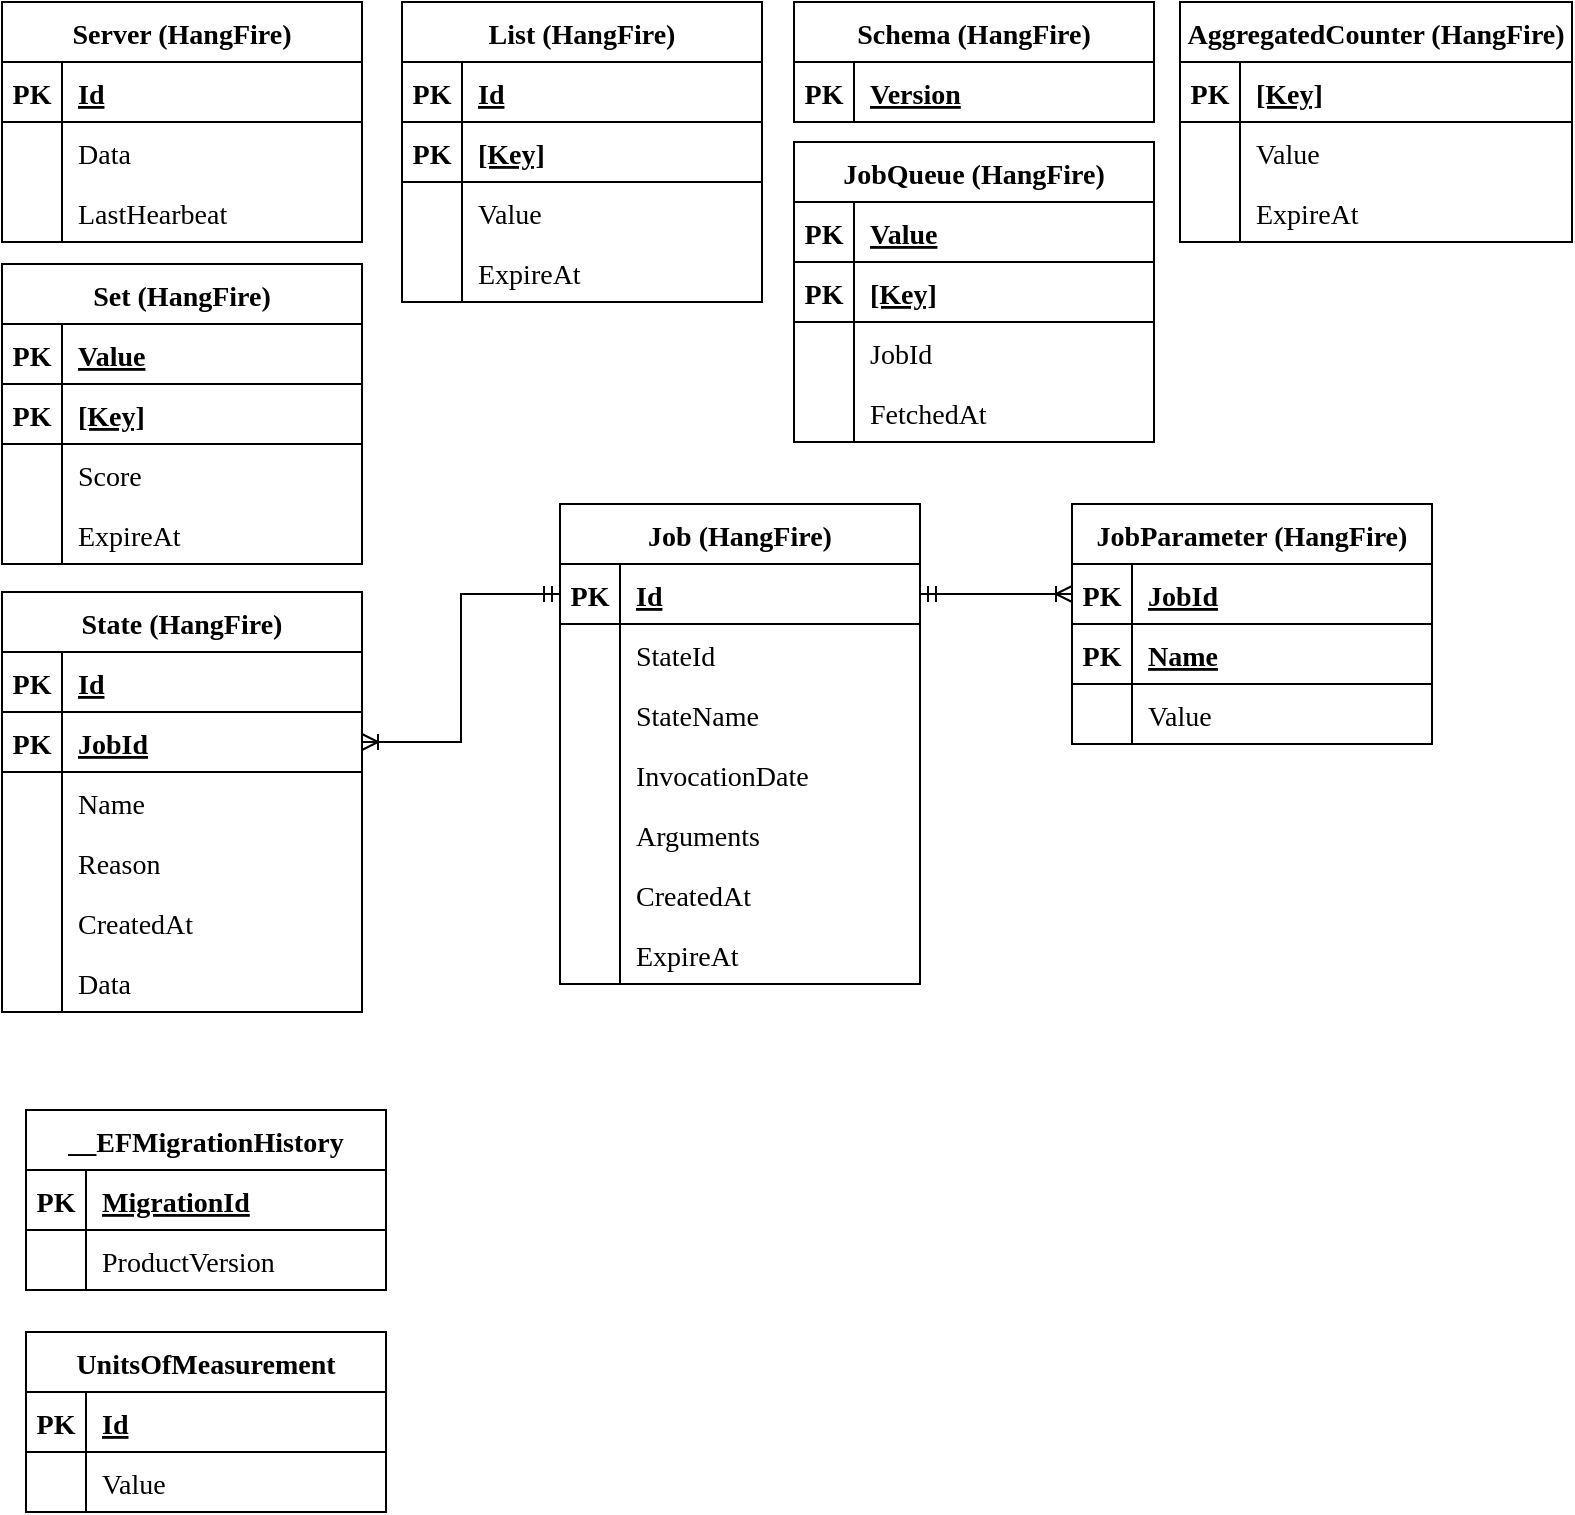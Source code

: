 <mxfile version="21.3.2" type="device">
  <diagram name="Страница 1" id="0q5lL3RUbskyyDA7Tc78">
    <mxGraphModel dx="-433" dy="629" grid="1" gridSize="10" guides="1" tooltips="1" connect="1" arrows="1" fold="1" page="1" pageScale="1" pageWidth="1654" pageHeight="1169" math="0" shadow="0">
      <root>
        <mxCell id="0" />
        <mxCell id="1" parent="0" />
        <mxCell id="pN4bEe2H8JL71xGNmkIi-1" value="UnitsOfMeasurement" style="shape=table;startSize=30;container=1;collapsible=1;childLayout=tableLayout;fixedRows=1;rowLines=0;fontStyle=1;align=center;resizeLast=1;fontSize=14;fontFamily=Times New Roman;" vertex="1" parent="1">
          <mxGeometry x="1761" y="820" width="180" height="90" as="geometry" />
        </mxCell>
        <mxCell id="pN4bEe2H8JL71xGNmkIi-2" value="" style="shape=tableRow;horizontal=0;startSize=0;swimlaneHead=0;swimlaneBody=0;fillColor=none;collapsible=0;dropTarget=0;points=[[0,0.5],[1,0.5]];portConstraint=eastwest;top=0;left=0;right=0;bottom=1;" vertex="1" parent="pN4bEe2H8JL71xGNmkIi-1">
          <mxGeometry y="30" width="180" height="30" as="geometry" />
        </mxCell>
        <mxCell id="pN4bEe2H8JL71xGNmkIi-3" value="PK" style="shape=partialRectangle;connectable=0;fillColor=none;top=0;left=0;bottom=0;right=0;fontStyle=1;overflow=hidden;fontFamily=Times New Roman;fontSize=14;" vertex="1" parent="pN4bEe2H8JL71xGNmkIi-2">
          <mxGeometry width="30" height="30" as="geometry">
            <mxRectangle width="30" height="30" as="alternateBounds" />
          </mxGeometry>
        </mxCell>
        <mxCell id="pN4bEe2H8JL71xGNmkIi-4" value="Id" style="shape=partialRectangle;connectable=0;fillColor=none;top=0;left=0;bottom=0;right=0;align=left;spacingLeft=6;fontStyle=5;overflow=hidden;fontFamily=Times New Roman;fontSize=14;" vertex="1" parent="pN4bEe2H8JL71xGNmkIi-2">
          <mxGeometry x="30" width="150" height="30" as="geometry">
            <mxRectangle width="150" height="30" as="alternateBounds" />
          </mxGeometry>
        </mxCell>
        <mxCell id="pN4bEe2H8JL71xGNmkIi-5" value="" style="shape=tableRow;horizontal=0;startSize=0;swimlaneHead=0;swimlaneBody=0;fillColor=none;collapsible=0;dropTarget=0;points=[[0,0.5],[1,0.5]];portConstraint=eastwest;top=0;left=0;right=0;bottom=0;" vertex="1" parent="pN4bEe2H8JL71xGNmkIi-1">
          <mxGeometry y="60" width="180" height="30" as="geometry" />
        </mxCell>
        <mxCell id="pN4bEe2H8JL71xGNmkIi-6" value="" style="shape=partialRectangle;connectable=0;fillColor=none;top=0;left=0;bottom=0;right=0;editable=1;overflow=hidden;" vertex="1" parent="pN4bEe2H8JL71xGNmkIi-5">
          <mxGeometry width="30" height="30" as="geometry">
            <mxRectangle width="30" height="30" as="alternateBounds" />
          </mxGeometry>
        </mxCell>
        <mxCell id="pN4bEe2H8JL71xGNmkIi-7" value="Value" style="shape=partialRectangle;connectable=0;fillColor=none;top=0;left=0;bottom=0;right=0;align=left;spacingLeft=6;overflow=hidden;fontFamily=Times New Roman;fontSize=14;" vertex="1" parent="pN4bEe2H8JL71xGNmkIi-5">
          <mxGeometry x="30" width="150" height="30" as="geometry">
            <mxRectangle width="150" height="30" as="alternateBounds" />
          </mxGeometry>
        </mxCell>
        <mxCell id="pN4bEe2H8JL71xGNmkIi-8" value="__EFMigrationHistory" style="shape=table;startSize=30;container=1;collapsible=1;childLayout=tableLayout;fixedRows=1;rowLines=0;fontStyle=1;align=center;resizeLast=1;fontFamily=Times New Roman;fontSize=14;" vertex="1" parent="1">
          <mxGeometry x="1761" y="709" width="180" height="90" as="geometry" />
        </mxCell>
        <mxCell id="pN4bEe2H8JL71xGNmkIi-9" value="" style="shape=tableRow;horizontal=0;startSize=0;swimlaneHead=0;swimlaneBody=0;fillColor=none;collapsible=0;dropTarget=0;points=[[0,0.5],[1,0.5]];portConstraint=eastwest;top=0;left=0;right=0;bottom=1;" vertex="1" parent="pN4bEe2H8JL71xGNmkIi-8">
          <mxGeometry y="30" width="180" height="30" as="geometry" />
        </mxCell>
        <mxCell id="pN4bEe2H8JL71xGNmkIi-10" value="PK" style="shape=partialRectangle;connectable=0;fillColor=none;top=0;left=0;bottom=0;right=0;fontStyle=1;overflow=hidden;fontSize=14;fontFamily=Times New Roman;" vertex="1" parent="pN4bEe2H8JL71xGNmkIi-9">
          <mxGeometry width="30" height="30" as="geometry">
            <mxRectangle width="30" height="30" as="alternateBounds" />
          </mxGeometry>
        </mxCell>
        <mxCell id="pN4bEe2H8JL71xGNmkIi-11" value="MigrationId" style="shape=partialRectangle;connectable=0;fillColor=none;top=0;left=0;bottom=0;right=0;align=left;spacingLeft=6;fontStyle=5;overflow=hidden;fontSize=14;fontFamily=Times New Roman;" vertex="1" parent="pN4bEe2H8JL71xGNmkIi-9">
          <mxGeometry x="30" width="150" height="30" as="geometry">
            <mxRectangle width="150" height="30" as="alternateBounds" />
          </mxGeometry>
        </mxCell>
        <mxCell id="pN4bEe2H8JL71xGNmkIi-12" value="" style="shape=tableRow;horizontal=0;startSize=0;swimlaneHead=0;swimlaneBody=0;fillColor=none;collapsible=0;dropTarget=0;points=[[0,0.5],[1,0.5]];portConstraint=eastwest;top=0;left=0;right=0;bottom=0;" vertex="1" parent="pN4bEe2H8JL71xGNmkIi-8">
          <mxGeometry y="60" width="180" height="30" as="geometry" />
        </mxCell>
        <mxCell id="pN4bEe2H8JL71xGNmkIi-13" value="" style="shape=partialRectangle;connectable=0;fillColor=none;top=0;left=0;bottom=0;right=0;editable=1;overflow=hidden;" vertex="1" parent="pN4bEe2H8JL71xGNmkIi-12">
          <mxGeometry width="30" height="30" as="geometry">
            <mxRectangle width="30" height="30" as="alternateBounds" />
          </mxGeometry>
        </mxCell>
        <mxCell id="pN4bEe2H8JL71xGNmkIi-14" value="ProductVersion" style="shape=partialRectangle;connectable=0;fillColor=none;top=0;left=0;bottom=0;right=0;align=left;spacingLeft=6;overflow=hidden;fontSize=14;fontFamily=Times New Roman;" vertex="1" parent="pN4bEe2H8JL71xGNmkIi-12">
          <mxGeometry x="30" width="150" height="30" as="geometry">
            <mxRectangle width="150" height="30" as="alternateBounds" />
          </mxGeometry>
        </mxCell>
        <mxCell id="pN4bEe2H8JL71xGNmkIi-15" value="Server (HangFire)" style="shape=table;startSize=30;container=1;collapsible=1;childLayout=tableLayout;fixedRows=1;rowLines=0;fontStyle=1;align=center;resizeLast=1;fontFamily=Times New Roman;fontSize=14;" vertex="1" parent="1">
          <mxGeometry x="1749" y="155" width="180" height="120" as="geometry" />
        </mxCell>
        <mxCell id="pN4bEe2H8JL71xGNmkIi-16" value="" style="shape=tableRow;horizontal=0;startSize=0;swimlaneHead=0;swimlaneBody=0;fillColor=none;collapsible=0;dropTarget=0;points=[[0,0.5],[1,0.5]];portConstraint=eastwest;top=0;left=0;right=0;bottom=1;" vertex="1" parent="pN4bEe2H8JL71xGNmkIi-15">
          <mxGeometry y="30" width="180" height="30" as="geometry" />
        </mxCell>
        <mxCell id="pN4bEe2H8JL71xGNmkIi-17" value="PK" style="shape=partialRectangle;connectable=0;fillColor=none;top=0;left=0;bottom=0;right=0;fontStyle=1;overflow=hidden;fontSize=14;fontFamily=Times New Roman;" vertex="1" parent="pN4bEe2H8JL71xGNmkIi-16">
          <mxGeometry width="30" height="30" as="geometry">
            <mxRectangle width="30" height="30" as="alternateBounds" />
          </mxGeometry>
        </mxCell>
        <mxCell id="pN4bEe2H8JL71xGNmkIi-18" value="Id" style="shape=partialRectangle;connectable=0;fillColor=none;top=0;left=0;bottom=0;right=0;align=left;spacingLeft=6;fontStyle=5;overflow=hidden;fontSize=14;fontFamily=Times New Roman;" vertex="1" parent="pN4bEe2H8JL71xGNmkIi-16">
          <mxGeometry x="30" width="150" height="30" as="geometry">
            <mxRectangle width="150" height="30" as="alternateBounds" />
          </mxGeometry>
        </mxCell>
        <mxCell id="pN4bEe2H8JL71xGNmkIi-19" value="" style="shape=tableRow;horizontal=0;startSize=0;swimlaneHead=0;swimlaneBody=0;fillColor=none;collapsible=0;dropTarget=0;points=[[0,0.5],[1,0.5]];portConstraint=eastwest;top=0;left=0;right=0;bottom=0;" vertex="1" parent="pN4bEe2H8JL71xGNmkIi-15">
          <mxGeometry y="60" width="180" height="30" as="geometry" />
        </mxCell>
        <mxCell id="pN4bEe2H8JL71xGNmkIi-20" value="" style="shape=partialRectangle;connectable=0;fillColor=none;top=0;left=0;bottom=0;right=0;editable=1;overflow=hidden;" vertex="1" parent="pN4bEe2H8JL71xGNmkIi-19">
          <mxGeometry width="30" height="30" as="geometry">
            <mxRectangle width="30" height="30" as="alternateBounds" />
          </mxGeometry>
        </mxCell>
        <mxCell id="pN4bEe2H8JL71xGNmkIi-21" value="Data" style="shape=partialRectangle;connectable=0;fillColor=none;top=0;left=0;bottom=0;right=0;align=left;spacingLeft=6;overflow=hidden;fontSize=14;fontFamily=Times New Roman;" vertex="1" parent="pN4bEe2H8JL71xGNmkIi-19">
          <mxGeometry x="30" width="150" height="30" as="geometry">
            <mxRectangle width="150" height="30" as="alternateBounds" />
          </mxGeometry>
        </mxCell>
        <mxCell id="pN4bEe2H8JL71xGNmkIi-22" value="" style="shape=tableRow;horizontal=0;startSize=0;swimlaneHead=0;swimlaneBody=0;fillColor=none;collapsible=0;dropTarget=0;points=[[0,0.5],[1,0.5]];portConstraint=eastwest;top=0;left=0;right=0;bottom=0;" vertex="1" parent="pN4bEe2H8JL71xGNmkIi-15">
          <mxGeometry y="90" width="180" height="30" as="geometry" />
        </mxCell>
        <mxCell id="pN4bEe2H8JL71xGNmkIi-23" value="" style="shape=partialRectangle;connectable=0;fillColor=none;top=0;left=0;bottom=0;right=0;editable=1;overflow=hidden;" vertex="1" parent="pN4bEe2H8JL71xGNmkIi-22">
          <mxGeometry width="30" height="30" as="geometry">
            <mxRectangle width="30" height="30" as="alternateBounds" />
          </mxGeometry>
        </mxCell>
        <mxCell id="pN4bEe2H8JL71xGNmkIi-24" value="LastHearbeat" style="shape=partialRectangle;connectable=0;fillColor=none;top=0;left=0;bottom=0;right=0;align=left;spacingLeft=6;overflow=hidden;fontSize=14;fontFamily=Times New Roman;" vertex="1" parent="pN4bEe2H8JL71xGNmkIi-22">
          <mxGeometry x="30" width="150" height="30" as="geometry">
            <mxRectangle width="150" height="30" as="alternateBounds" />
          </mxGeometry>
        </mxCell>
        <mxCell id="pN4bEe2H8JL71xGNmkIi-25" value="List (HangFire)" style="shape=table;startSize=30;container=1;collapsible=1;childLayout=tableLayout;fixedRows=1;rowLines=0;fontStyle=1;align=center;resizeLast=1;fontFamily=Times New Roman;fontSize=14;" vertex="1" parent="1">
          <mxGeometry x="1949" y="155" width="180" height="150" as="geometry" />
        </mxCell>
        <mxCell id="pN4bEe2H8JL71xGNmkIi-26" value="" style="shape=tableRow;horizontal=0;startSize=0;swimlaneHead=0;swimlaneBody=0;fillColor=none;collapsible=0;dropTarget=0;points=[[0,0.5],[1,0.5]];portConstraint=eastwest;top=0;left=0;right=0;bottom=1;" vertex="1" parent="pN4bEe2H8JL71xGNmkIi-25">
          <mxGeometry y="30" width="180" height="30" as="geometry" />
        </mxCell>
        <mxCell id="pN4bEe2H8JL71xGNmkIi-27" value="PK" style="shape=partialRectangle;connectable=0;fillColor=none;top=0;left=0;bottom=0;right=0;fontStyle=1;overflow=hidden;fontSize=14;fontFamily=Times New Roman;" vertex="1" parent="pN4bEe2H8JL71xGNmkIi-26">
          <mxGeometry width="30" height="30" as="geometry">
            <mxRectangle width="30" height="30" as="alternateBounds" />
          </mxGeometry>
        </mxCell>
        <mxCell id="pN4bEe2H8JL71xGNmkIi-28" value="Id" style="shape=partialRectangle;connectable=0;fillColor=none;top=0;left=0;bottom=0;right=0;align=left;spacingLeft=6;fontStyle=5;overflow=hidden;fontSize=14;fontFamily=Times New Roman;" vertex="1" parent="pN4bEe2H8JL71xGNmkIi-26">
          <mxGeometry x="30" width="150" height="30" as="geometry">
            <mxRectangle width="150" height="30" as="alternateBounds" />
          </mxGeometry>
        </mxCell>
        <mxCell id="pN4bEe2H8JL71xGNmkIi-29" value="" style="shape=tableRow;horizontal=0;startSize=0;swimlaneHead=0;swimlaneBody=0;fillColor=none;collapsible=0;dropTarget=0;points=[[0,0.5],[1,0.5]];portConstraint=eastwest;top=0;left=0;right=0;bottom=1;" vertex="1" parent="pN4bEe2H8JL71xGNmkIi-25">
          <mxGeometry y="60" width="180" height="30" as="geometry" />
        </mxCell>
        <mxCell id="pN4bEe2H8JL71xGNmkIi-30" value="PK" style="shape=partialRectangle;connectable=0;fillColor=none;top=0;left=0;bottom=0;right=0;fontStyle=1;overflow=hidden;fontSize=14;fontFamily=Times New Roman;" vertex="1" parent="pN4bEe2H8JL71xGNmkIi-29">
          <mxGeometry width="30" height="30" as="geometry">
            <mxRectangle width="30" height="30" as="alternateBounds" />
          </mxGeometry>
        </mxCell>
        <mxCell id="pN4bEe2H8JL71xGNmkIi-31" value="[Key]" style="shape=partialRectangle;connectable=0;fillColor=none;top=0;left=0;bottom=0;right=0;align=left;spacingLeft=6;fontStyle=5;overflow=hidden;fontSize=14;fontFamily=Times New Roman;" vertex="1" parent="pN4bEe2H8JL71xGNmkIi-29">
          <mxGeometry x="30" width="150" height="30" as="geometry">
            <mxRectangle width="150" height="30" as="alternateBounds" />
          </mxGeometry>
        </mxCell>
        <mxCell id="pN4bEe2H8JL71xGNmkIi-32" value="" style="shape=tableRow;horizontal=0;startSize=0;swimlaneHead=0;swimlaneBody=0;fillColor=none;collapsible=0;dropTarget=0;points=[[0,0.5],[1,0.5]];portConstraint=eastwest;top=0;left=0;right=0;bottom=0;" vertex="1" parent="pN4bEe2H8JL71xGNmkIi-25">
          <mxGeometry y="90" width="180" height="30" as="geometry" />
        </mxCell>
        <mxCell id="pN4bEe2H8JL71xGNmkIi-33" value="" style="shape=partialRectangle;connectable=0;fillColor=none;top=0;left=0;bottom=0;right=0;editable=1;overflow=hidden;" vertex="1" parent="pN4bEe2H8JL71xGNmkIi-32">
          <mxGeometry width="30" height="30" as="geometry">
            <mxRectangle width="30" height="30" as="alternateBounds" />
          </mxGeometry>
        </mxCell>
        <mxCell id="pN4bEe2H8JL71xGNmkIi-34" value="Value" style="shape=partialRectangle;connectable=0;fillColor=none;top=0;left=0;bottom=0;right=0;align=left;spacingLeft=6;overflow=hidden;fontSize=14;fontFamily=Times New Roman;" vertex="1" parent="pN4bEe2H8JL71xGNmkIi-32">
          <mxGeometry x="30" width="150" height="30" as="geometry">
            <mxRectangle width="150" height="30" as="alternateBounds" />
          </mxGeometry>
        </mxCell>
        <mxCell id="pN4bEe2H8JL71xGNmkIi-35" value="" style="shape=tableRow;horizontal=0;startSize=0;swimlaneHead=0;swimlaneBody=0;fillColor=none;collapsible=0;dropTarget=0;points=[[0,0.5],[1,0.5]];portConstraint=eastwest;top=0;left=0;right=0;bottom=0;" vertex="1" parent="pN4bEe2H8JL71xGNmkIi-25">
          <mxGeometry y="120" width="180" height="30" as="geometry" />
        </mxCell>
        <mxCell id="pN4bEe2H8JL71xGNmkIi-36" value="" style="shape=partialRectangle;connectable=0;fillColor=none;top=0;left=0;bottom=0;right=0;editable=1;overflow=hidden;" vertex="1" parent="pN4bEe2H8JL71xGNmkIi-35">
          <mxGeometry width="30" height="30" as="geometry">
            <mxRectangle width="30" height="30" as="alternateBounds" />
          </mxGeometry>
        </mxCell>
        <mxCell id="pN4bEe2H8JL71xGNmkIi-37" value="ExpireAt" style="shape=partialRectangle;connectable=0;fillColor=none;top=0;left=0;bottom=0;right=0;align=left;spacingLeft=6;overflow=hidden;fontSize=14;fontFamily=Times New Roman;" vertex="1" parent="pN4bEe2H8JL71xGNmkIi-35">
          <mxGeometry x="30" width="150" height="30" as="geometry">
            <mxRectangle width="150" height="30" as="alternateBounds" />
          </mxGeometry>
        </mxCell>
        <mxCell id="pN4bEe2H8JL71xGNmkIi-38" value="Schema (HangFire)" style="shape=table;startSize=30;container=1;collapsible=1;childLayout=tableLayout;fixedRows=1;rowLines=0;fontStyle=1;align=center;resizeLast=1;fontFamily=Times New Roman;fontSize=14;" vertex="1" parent="1">
          <mxGeometry x="2145" y="155" width="180" height="60" as="geometry" />
        </mxCell>
        <mxCell id="pN4bEe2H8JL71xGNmkIi-39" value="" style="shape=tableRow;horizontal=0;startSize=0;swimlaneHead=0;swimlaneBody=0;fillColor=none;collapsible=0;dropTarget=0;points=[[0,0.5],[1,0.5]];portConstraint=eastwest;top=0;left=0;right=0;bottom=1;" vertex="1" parent="pN4bEe2H8JL71xGNmkIi-38">
          <mxGeometry y="30" width="180" height="30" as="geometry" />
        </mxCell>
        <mxCell id="pN4bEe2H8JL71xGNmkIi-40" value="PK" style="shape=partialRectangle;connectable=0;fillColor=none;top=0;left=0;bottom=0;right=0;fontStyle=1;overflow=hidden;fontSize=14;fontFamily=Times New Roman;" vertex="1" parent="pN4bEe2H8JL71xGNmkIi-39">
          <mxGeometry width="30" height="30" as="geometry">
            <mxRectangle width="30" height="30" as="alternateBounds" />
          </mxGeometry>
        </mxCell>
        <mxCell id="pN4bEe2H8JL71xGNmkIi-41" value="Version" style="shape=partialRectangle;connectable=0;fillColor=none;top=0;left=0;bottom=0;right=0;align=left;spacingLeft=6;fontStyle=5;overflow=hidden;fontSize=14;fontFamily=Times New Roman;" vertex="1" parent="pN4bEe2H8JL71xGNmkIi-39">
          <mxGeometry x="30" width="150" height="30" as="geometry">
            <mxRectangle width="150" height="30" as="alternateBounds" />
          </mxGeometry>
        </mxCell>
        <mxCell id="pN4bEe2H8JL71xGNmkIi-42" value="AggregatedCounter (HangFire)" style="shape=table;startSize=30;container=1;collapsible=1;childLayout=tableLayout;fixedRows=1;rowLines=0;fontStyle=1;align=center;resizeLast=1;fontFamily=Times New Roman;fontSize=14;" vertex="1" parent="1">
          <mxGeometry x="2338" y="155" width="196" height="120" as="geometry" />
        </mxCell>
        <mxCell id="pN4bEe2H8JL71xGNmkIi-43" value="" style="shape=tableRow;horizontal=0;startSize=0;swimlaneHead=0;swimlaneBody=0;fillColor=none;collapsible=0;dropTarget=0;points=[[0,0.5],[1,0.5]];portConstraint=eastwest;top=0;left=0;right=0;bottom=1;" vertex="1" parent="pN4bEe2H8JL71xGNmkIi-42">
          <mxGeometry y="30" width="196" height="30" as="geometry" />
        </mxCell>
        <mxCell id="pN4bEe2H8JL71xGNmkIi-44" value="PK" style="shape=partialRectangle;connectable=0;fillColor=none;top=0;left=0;bottom=0;right=0;fontStyle=1;overflow=hidden;fontSize=14;fontFamily=Times New Roman;" vertex="1" parent="pN4bEe2H8JL71xGNmkIi-43">
          <mxGeometry width="30" height="30" as="geometry">
            <mxRectangle width="30" height="30" as="alternateBounds" />
          </mxGeometry>
        </mxCell>
        <mxCell id="pN4bEe2H8JL71xGNmkIi-45" value="[Key]" style="shape=partialRectangle;connectable=0;fillColor=none;top=0;left=0;bottom=0;right=0;align=left;spacingLeft=6;fontStyle=5;overflow=hidden;fontSize=14;fontFamily=Times New Roman;" vertex="1" parent="pN4bEe2H8JL71xGNmkIi-43">
          <mxGeometry x="30" width="166" height="30" as="geometry">
            <mxRectangle width="166" height="30" as="alternateBounds" />
          </mxGeometry>
        </mxCell>
        <mxCell id="pN4bEe2H8JL71xGNmkIi-46" value="" style="shape=tableRow;horizontal=0;startSize=0;swimlaneHead=0;swimlaneBody=0;fillColor=none;collapsible=0;dropTarget=0;points=[[0,0.5],[1,0.5]];portConstraint=eastwest;top=0;left=0;right=0;bottom=0;" vertex="1" parent="pN4bEe2H8JL71xGNmkIi-42">
          <mxGeometry y="60" width="196" height="30" as="geometry" />
        </mxCell>
        <mxCell id="pN4bEe2H8JL71xGNmkIi-47" value="" style="shape=partialRectangle;connectable=0;fillColor=none;top=0;left=0;bottom=0;right=0;editable=1;overflow=hidden;" vertex="1" parent="pN4bEe2H8JL71xGNmkIi-46">
          <mxGeometry width="30" height="30" as="geometry">
            <mxRectangle width="30" height="30" as="alternateBounds" />
          </mxGeometry>
        </mxCell>
        <mxCell id="pN4bEe2H8JL71xGNmkIi-48" value="Value" style="shape=partialRectangle;connectable=0;fillColor=none;top=0;left=0;bottom=0;right=0;align=left;spacingLeft=6;overflow=hidden;fontSize=14;fontFamily=Times New Roman;" vertex="1" parent="pN4bEe2H8JL71xGNmkIi-46">
          <mxGeometry x="30" width="166" height="30" as="geometry">
            <mxRectangle width="166" height="30" as="alternateBounds" />
          </mxGeometry>
        </mxCell>
        <mxCell id="pN4bEe2H8JL71xGNmkIi-49" value="" style="shape=tableRow;horizontal=0;startSize=0;swimlaneHead=0;swimlaneBody=0;fillColor=none;collapsible=0;dropTarget=0;points=[[0,0.5],[1,0.5]];portConstraint=eastwest;top=0;left=0;right=0;bottom=0;" vertex="1" parent="pN4bEe2H8JL71xGNmkIi-42">
          <mxGeometry y="90" width="196" height="30" as="geometry" />
        </mxCell>
        <mxCell id="pN4bEe2H8JL71xGNmkIi-50" value="" style="shape=partialRectangle;connectable=0;fillColor=none;top=0;left=0;bottom=0;right=0;editable=1;overflow=hidden;" vertex="1" parent="pN4bEe2H8JL71xGNmkIi-49">
          <mxGeometry width="30" height="30" as="geometry">
            <mxRectangle width="30" height="30" as="alternateBounds" />
          </mxGeometry>
        </mxCell>
        <mxCell id="pN4bEe2H8JL71xGNmkIi-51" value="ExpireAt" style="shape=partialRectangle;connectable=0;fillColor=none;top=0;left=0;bottom=0;right=0;align=left;spacingLeft=6;overflow=hidden;fontSize=14;fontFamily=Times New Roman;" vertex="1" parent="pN4bEe2H8JL71xGNmkIi-49">
          <mxGeometry x="30" width="166" height="30" as="geometry">
            <mxRectangle width="166" height="30" as="alternateBounds" />
          </mxGeometry>
        </mxCell>
        <mxCell id="pN4bEe2H8JL71xGNmkIi-52" value="JobQueue (HangFire)" style="shape=table;startSize=30;container=1;collapsible=1;childLayout=tableLayout;fixedRows=1;rowLines=0;fontStyle=1;align=center;resizeLast=1;fontFamily=Times New Roman;fontSize=14;" vertex="1" parent="1">
          <mxGeometry x="2145" y="225" width="180" height="150" as="geometry" />
        </mxCell>
        <mxCell id="pN4bEe2H8JL71xGNmkIi-53" value="" style="shape=tableRow;horizontal=0;startSize=0;swimlaneHead=0;swimlaneBody=0;fillColor=none;collapsible=0;dropTarget=0;points=[[0,0.5],[1,0.5]];portConstraint=eastwest;top=0;left=0;right=0;bottom=1;" vertex="1" parent="pN4bEe2H8JL71xGNmkIi-52">
          <mxGeometry y="30" width="180" height="30" as="geometry" />
        </mxCell>
        <mxCell id="pN4bEe2H8JL71xGNmkIi-54" value="PK" style="shape=partialRectangle;connectable=0;fillColor=none;top=0;left=0;bottom=0;right=0;fontStyle=1;overflow=hidden;fontSize=14;fontFamily=Times New Roman;" vertex="1" parent="pN4bEe2H8JL71xGNmkIi-53">
          <mxGeometry width="30" height="30" as="geometry">
            <mxRectangle width="30" height="30" as="alternateBounds" />
          </mxGeometry>
        </mxCell>
        <mxCell id="pN4bEe2H8JL71xGNmkIi-55" value="Value" style="shape=partialRectangle;connectable=0;fillColor=none;top=0;left=0;bottom=0;right=0;align=left;spacingLeft=6;fontStyle=5;overflow=hidden;fontSize=14;fontFamily=Times New Roman;" vertex="1" parent="pN4bEe2H8JL71xGNmkIi-53">
          <mxGeometry x="30" width="150" height="30" as="geometry">
            <mxRectangle width="150" height="30" as="alternateBounds" />
          </mxGeometry>
        </mxCell>
        <mxCell id="pN4bEe2H8JL71xGNmkIi-56" value="" style="shape=tableRow;horizontal=0;startSize=0;swimlaneHead=0;swimlaneBody=0;fillColor=none;collapsible=0;dropTarget=0;points=[[0,0.5],[1,0.5]];portConstraint=eastwest;top=0;left=0;right=0;bottom=1;" vertex="1" parent="pN4bEe2H8JL71xGNmkIi-52">
          <mxGeometry y="60" width="180" height="30" as="geometry" />
        </mxCell>
        <mxCell id="pN4bEe2H8JL71xGNmkIi-57" value="PK" style="shape=partialRectangle;connectable=0;fillColor=none;top=0;left=0;bottom=0;right=0;fontStyle=1;overflow=hidden;fontSize=14;fontFamily=Times New Roman;" vertex="1" parent="pN4bEe2H8JL71xGNmkIi-56">
          <mxGeometry width="30" height="30" as="geometry">
            <mxRectangle width="30" height="30" as="alternateBounds" />
          </mxGeometry>
        </mxCell>
        <mxCell id="pN4bEe2H8JL71xGNmkIi-58" value="[Key]" style="shape=partialRectangle;connectable=0;fillColor=none;top=0;left=0;bottom=0;right=0;align=left;spacingLeft=6;fontStyle=5;overflow=hidden;fontSize=14;fontFamily=Times New Roman;" vertex="1" parent="pN4bEe2H8JL71xGNmkIi-56">
          <mxGeometry x="30" width="150" height="30" as="geometry">
            <mxRectangle width="150" height="30" as="alternateBounds" />
          </mxGeometry>
        </mxCell>
        <mxCell id="pN4bEe2H8JL71xGNmkIi-59" value="" style="shape=tableRow;horizontal=0;startSize=0;swimlaneHead=0;swimlaneBody=0;fillColor=none;collapsible=0;dropTarget=0;points=[[0,0.5],[1,0.5]];portConstraint=eastwest;top=0;left=0;right=0;bottom=0;" vertex="1" parent="pN4bEe2H8JL71xGNmkIi-52">
          <mxGeometry y="90" width="180" height="30" as="geometry" />
        </mxCell>
        <mxCell id="pN4bEe2H8JL71xGNmkIi-60" value="" style="shape=partialRectangle;connectable=0;fillColor=none;top=0;left=0;bottom=0;right=0;editable=1;overflow=hidden;" vertex="1" parent="pN4bEe2H8JL71xGNmkIi-59">
          <mxGeometry width="30" height="30" as="geometry">
            <mxRectangle width="30" height="30" as="alternateBounds" />
          </mxGeometry>
        </mxCell>
        <mxCell id="pN4bEe2H8JL71xGNmkIi-61" value="JobId" style="shape=partialRectangle;connectable=0;fillColor=none;top=0;left=0;bottom=0;right=0;align=left;spacingLeft=6;overflow=hidden;fontSize=14;fontFamily=Times New Roman;" vertex="1" parent="pN4bEe2H8JL71xGNmkIi-59">
          <mxGeometry x="30" width="150" height="30" as="geometry">
            <mxRectangle width="150" height="30" as="alternateBounds" />
          </mxGeometry>
        </mxCell>
        <mxCell id="pN4bEe2H8JL71xGNmkIi-62" value="" style="shape=tableRow;horizontal=0;startSize=0;swimlaneHead=0;swimlaneBody=0;fillColor=none;collapsible=0;dropTarget=0;points=[[0,0.5],[1,0.5]];portConstraint=eastwest;top=0;left=0;right=0;bottom=0;" vertex="1" parent="pN4bEe2H8JL71xGNmkIi-52">
          <mxGeometry y="120" width="180" height="30" as="geometry" />
        </mxCell>
        <mxCell id="pN4bEe2H8JL71xGNmkIi-63" value="" style="shape=partialRectangle;connectable=0;fillColor=none;top=0;left=0;bottom=0;right=0;editable=1;overflow=hidden;" vertex="1" parent="pN4bEe2H8JL71xGNmkIi-62">
          <mxGeometry width="30" height="30" as="geometry">
            <mxRectangle width="30" height="30" as="alternateBounds" />
          </mxGeometry>
        </mxCell>
        <mxCell id="pN4bEe2H8JL71xGNmkIi-64" value="FetchedAt" style="shape=partialRectangle;connectable=0;fillColor=none;top=0;left=0;bottom=0;right=0;align=left;spacingLeft=6;overflow=hidden;fontSize=14;fontFamily=Times New Roman;" vertex="1" parent="pN4bEe2H8JL71xGNmkIi-62">
          <mxGeometry x="30" width="150" height="30" as="geometry">
            <mxRectangle width="150" height="30" as="alternateBounds" />
          </mxGeometry>
        </mxCell>
        <mxCell id="pN4bEe2H8JL71xGNmkIi-65" value="Set (HangFire)" style="shape=table;startSize=30;container=1;collapsible=1;childLayout=tableLayout;fixedRows=1;rowLines=0;fontStyle=1;align=center;resizeLast=1;fontFamily=Times New Roman;fontSize=14;" vertex="1" parent="1">
          <mxGeometry x="1749" y="286" width="180" height="150" as="geometry" />
        </mxCell>
        <mxCell id="pN4bEe2H8JL71xGNmkIi-66" value="" style="shape=tableRow;horizontal=0;startSize=0;swimlaneHead=0;swimlaneBody=0;fillColor=none;collapsible=0;dropTarget=0;points=[[0,0.5],[1,0.5]];portConstraint=eastwest;top=0;left=0;right=0;bottom=1;" vertex="1" parent="pN4bEe2H8JL71xGNmkIi-65">
          <mxGeometry y="30" width="180" height="30" as="geometry" />
        </mxCell>
        <mxCell id="pN4bEe2H8JL71xGNmkIi-67" value="PK" style="shape=partialRectangle;connectable=0;fillColor=none;top=0;left=0;bottom=0;right=0;fontStyle=1;overflow=hidden;fontFamily=Times New Roman;fontSize=14;" vertex="1" parent="pN4bEe2H8JL71xGNmkIi-66">
          <mxGeometry width="30" height="30" as="geometry">
            <mxRectangle width="30" height="30" as="alternateBounds" />
          </mxGeometry>
        </mxCell>
        <mxCell id="pN4bEe2H8JL71xGNmkIi-68" value="Value" style="shape=partialRectangle;connectable=0;fillColor=none;top=0;left=0;bottom=0;right=0;align=left;spacingLeft=6;fontStyle=5;overflow=hidden;fontFamily=Times New Roman;fontSize=14;" vertex="1" parent="pN4bEe2H8JL71xGNmkIi-66">
          <mxGeometry x="30" width="150" height="30" as="geometry">
            <mxRectangle width="150" height="30" as="alternateBounds" />
          </mxGeometry>
        </mxCell>
        <mxCell id="pN4bEe2H8JL71xGNmkIi-69" value="" style="shape=tableRow;horizontal=0;startSize=0;swimlaneHead=0;swimlaneBody=0;fillColor=none;collapsible=0;dropTarget=0;points=[[0,0.5],[1,0.5]];portConstraint=eastwest;top=0;left=0;right=0;bottom=1;" vertex="1" parent="pN4bEe2H8JL71xGNmkIi-65">
          <mxGeometry y="60" width="180" height="30" as="geometry" />
        </mxCell>
        <mxCell id="pN4bEe2H8JL71xGNmkIi-70" value="PK" style="shape=partialRectangle;connectable=0;fillColor=none;top=0;left=0;bottom=0;right=0;fontStyle=1;overflow=hidden;fontFamily=Times New Roman;fontSize=14;" vertex="1" parent="pN4bEe2H8JL71xGNmkIi-69">
          <mxGeometry width="30" height="30" as="geometry">
            <mxRectangle width="30" height="30" as="alternateBounds" />
          </mxGeometry>
        </mxCell>
        <mxCell id="pN4bEe2H8JL71xGNmkIi-71" value="[Key]" style="shape=partialRectangle;connectable=0;fillColor=none;top=0;left=0;bottom=0;right=0;align=left;spacingLeft=6;fontStyle=5;overflow=hidden;fontFamily=Times New Roman;fontSize=14;" vertex="1" parent="pN4bEe2H8JL71xGNmkIi-69">
          <mxGeometry x="30" width="150" height="30" as="geometry">
            <mxRectangle width="150" height="30" as="alternateBounds" />
          </mxGeometry>
        </mxCell>
        <mxCell id="pN4bEe2H8JL71xGNmkIi-72" value="" style="shape=tableRow;horizontal=0;startSize=0;swimlaneHead=0;swimlaneBody=0;fillColor=none;collapsible=0;dropTarget=0;points=[[0,0.5],[1,0.5]];portConstraint=eastwest;top=0;left=0;right=0;bottom=0;" vertex="1" parent="pN4bEe2H8JL71xGNmkIi-65">
          <mxGeometry y="90" width="180" height="30" as="geometry" />
        </mxCell>
        <mxCell id="pN4bEe2H8JL71xGNmkIi-73" value="" style="shape=partialRectangle;connectable=0;fillColor=none;top=0;left=0;bottom=0;right=0;editable=1;overflow=hidden;" vertex="1" parent="pN4bEe2H8JL71xGNmkIi-72">
          <mxGeometry width="30" height="30" as="geometry">
            <mxRectangle width="30" height="30" as="alternateBounds" />
          </mxGeometry>
        </mxCell>
        <mxCell id="pN4bEe2H8JL71xGNmkIi-74" value="Score" style="shape=partialRectangle;connectable=0;fillColor=none;top=0;left=0;bottom=0;right=0;align=left;spacingLeft=6;overflow=hidden;fontFamily=Times New Roman;fontSize=14;" vertex="1" parent="pN4bEe2H8JL71xGNmkIi-72">
          <mxGeometry x="30" width="150" height="30" as="geometry">
            <mxRectangle width="150" height="30" as="alternateBounds" />
          </mxGeometry>
        </mxCell>
        <mxCell id="pN4bEe2H8JL71xGNmkIi-75" value="" style="shape=tableRow;horizontal=0;startSize=0;swimlaneHead=0;swimlaneBody=0;fillColor=none;collapsible=0;dropTarget=0;points=[[0,0.5],[1,0.5]];portConstraint=eastwest;top=0;left=0;right=0;bottom=0;" vertex="1" parent="pN4bEe2H8JL71xGNmkIi-65">
          <mxGeometry y="120" width="180" height="30" as="geometry" />
        </mxCell>
        <mxCell id="pN4bEe2H8JL71xGNmkIi-76" value="" style="shape=partialRectangle;connectable=0;fillColor=none;top=0;left=0;bottom=0;right=0;editable=1;overflow=hidden;" vertex="1" parent="pN4bEe2H8JL71xGNmkIi-75">
          <mxGeometry width="30" height="30" as="geometry">
            <mxRectangle width="30" height="30" as="alternateBounds" />
          </mxGeometry>
        </mxCell>
        <mxCell id="pN4bEe2H8JL71xGNmkIi-77" value="ExpireAt" style="shape=partialRectangle;connectable=0;fillColor=none;top=0;left=0;bottom=0;right=0;align=left;spacingLeft=6;overflow=hidden;fontFamily=Times New Roman;fontSize=14;" vertex="1" parent="pN4bEe2H8JL71xGNmkIi-75">
          <mxGeometry x="30" width="150" height="30" as="geometry">
            <mxRectangle width="150" height="30" as="alternateBounds" />
          </mxGeometry>
        </mxCell>
        <mxCell id="pN4bEe2H8JL71xGNmkIi-78" value="Job (HangFire)" style="shape=table;startSize=30;container=1;collapsible=1;childLayout=tableLayout;fixedRows=1;rowLines=0;fontStyle=1;align=center;resizeLast=1;fontFamily=Times New Roman;fontSize=14;" vertex="1" parent="1">
          <mxGeometry x="2028" y="406" width="180" height="240" as="geometry" />
        </mxCell>
        <mxCell id="pN4bEe2H8JL71xGNmkIi-79" value="" style="shape=tableRow;horizontal=0;startSize=0;swimlaneHead=0;swimlaneBody=0;fillColor=none;collapsible=0;dropTarget=0;points=[[0,0.5],[1,0.5]];portConstraint=eastwest;top=0;left=0;right=0;bottom=1;" vertex="1" parent="pN4bEe2H8JL71xGNmkIi-78">
          <mxGeometry y="30" width="180" height="30" as="geometry" />
        </mxCell>
        <mxCell id="pN4bEe2H8JL71xGNmkIi-80" value="PK" style="shape=partialRectangle;connectable=0;fillColor=none;top=0;left=0;bottom=0;right=0;fontStyle=1;overflow=hidden;fontSize=14;fontFamily=Times New Roman;" vertex="1" parent="pN4bEe2H8JL71xGNmkIi-79">
          <mxGeometry width="30" height="30" as="geometry">
            <mxRectangle width="30" height="30" as="alternateBounds" />
          </mxGeometry>
        </mxCell>
        <mxCell id="pN4bEe2H8JL71xGNmkIi-81" value="Id" style="shape=partialRectangle;connectable=0;fillColor=none;top=0;left=0;bottom=0;right=0;align=left;spacingLeft=6;fontStyle=5;overflow=hidden;fontSize=14;fontFamily=Times New Roman;" vertex="1" parent="pN4bEe2H8JL71xGNmkIi-79">
          <mxGeometry x="30" width="150" height="30" as="geometry">
            <mxRectangle width="150" height="30" as="alternateBounds" />
          </mxGeometry>
        </mxCell>
        <mxCell id="pN4bEe2H8JL71xGNmkIi-82" value="" style="shape=tableRow;horizontal=0;startSize=0;swimlaneHead=0;swimlaneBody=0;fillColor=none;collapsible=0;dropTarget=0;points=[[0,0.5],[1,0.5]];portConstraint=eastwest;top=0;left=0;right=0;bottom=0;" vertex="1" parent="pN4bEe2H8JL71xGNmkIi-78">
          <mxGeometry y="60" width="180" height="30" as="geometry" />
        </mxCell>
        <mxCell id="pN4bEe2H8JL71xGNmkIi-83" value="" style="shape=partialRectangle;connectable=0;fillColor=none;top=0;left=0;bottom=0;right=0;editable=1;overflow=hidden;" vertex="1" parent="pN4bEe2H8JL71xGNmkIi-82">
          <mxGeometry width="30" height="30" as="geometry">
            <mxRectangle width="30" height="30" as="alternateBounds" />
          </mxGeometry>
        </mxCell>
        <mxCell id="pN4bEe2H8JL71xGNmkIi-84" value="StateId" style="shape=partialRectangle;connectable=0;fillColor=none;top=0;left=0;bottom=0;right=0;align=left;spacingLeft=6;overflow=hidden;fontSize=14;fontFamily=Times New Roman;" vertex="1" parent="pN4bEe2H8JL71xGNmkIi-82">
          <mxGeometry x="30" width="150" height="30" as="geometry">
            <mxRectangle width="150" height="30" as="alternateBounds" />
          </mxGeometry>
        </mxCell>
        <mxCell id="pN4bEe2H8JL71xGNmkIi-85" value="" style="shape=tableRow;horizontal=0;startSize=0;swimlaneHead=0;swimlaneBody=0;fillColor=none;collapsible=0;dropTarget=0;points=[[0,0.5],[1,0.5]];portConstraint=eastwest;top=0;left=0;right=0;bottom=0;" vertex="1" parent="pN4bEe2H8JL71xGNmkIi-78">
          <mxGeometry y="90" width="180" height="30" as="geometry" />
        </mxCell>
        <mxCell id="pN4bEe2H8JL71xGNmkIi-86" value="" style="shape=partialRectangle;connectable=0;fillColor=none;top=0;left=0;bottom=0;right=0;editable=1;overflow=hidden;" vertex="1" parent="pN4bEe2H8JL71xGNmkIi-85">
          <mxGeometry width="30" height="30" as="geometry">
            <mxRectangle width="30" height="30" as="alternateBounds" />
          </mxGeometry>
        </mxCell>
        <mxCell id="pN4bEe2H8JL71xGNmkIi-87" value="StateName" style="shape=partialRectangle;connectable=0;fillColor=none;top=0;left=0;bottom=0;right=0;align=left;spacingLeft=6;overflow=hidden;fontSize=14;fontFamily=Times New Roman;" vertex="1" parent="pN4bEe2H8JL71xGNmkIi-85">
          <mxGeometry x="30" width="150" height="30" as="geometry">
            <mxRectangle width="150" height="30" as="alternateBounds" />
          </mxGeometry>
        </mxCell>
        <mxCell id="pN4bEe2H8JL71xGNmkIi-88" value="" style="shape=tableRow;horizontal=0;startSize=0;swimlaneHead=0;swimlaneBody=0;fillColor=none;collapsible=0;dropTarget=0;points=[[0,0.5],[1,0.5]];portConstraint=eastwest;top=0;left=0;right=0;bottom=0;" vertex="1" parent="pN4bEe2H8JL71xGNmkIi-78">
          <mxGeometry y="120" width="180" height="30" as="geometry" />
        </mxCell>
        <mxCell id="pN4bEe2H8JL71xGNmkIi-89" value="" style="shape=partialRectangle;connectable=0;fillColor=none;top=0;left=0;bottom=0;right=0;editable=1;overflow=hidden;" vertex="1" parent="pN4bEe2H8JL71xGNmkIi-88">
          <mxGeometry width="30" height="30" as="geometry">
            <mxRectangle width="30" height="30" as="alternateBounds" />
          </mxGeometry>
        </mxCell>
        <mxCell id="pN4bEe2H8JL71xGNmkIi-90" value="InvocationDate" style="shape=partialRectangle;connectable=0;fillColor=none;top=0;left=0;bottom=0;right=0;align=left;spacingLeft=6;overflow=hidden;fontSize=14;fontFamily=Times New Roman;" vertex="1" parent="pN4bEe2H8JL71xGNmkIi-88">
          <mxGeometry x="30" width="150" height="30" as="geometry">
            <mxRectangle width="150" height="30" as="alternateBounds" />
          </mxGeometry>
        </mxCell>
        <mxCell id="pN4bEe2H8JL71xGNmkIi-91" value="" style="shape=tableRow;horizontal=0;startSize=0;swimlaneHead=0;swimlaneBody=0;fillColor=none;collapsible=0;dropTarget=0;points=[[0,0.5],[1,0.5]];portConstraint=eastwest;top=0;left=0;right=0;bottom=0;" vertex="1" parent="pN4bEe2H8JL71xGNmkIi-78">
          <mxGeometry y="150" width="180" height="30" as="geometry" />
        </mxCell>
        <mxCell id="pN4bEe2H8JL71xGNmkIi-92" value="" style="shape=partialRectangle;connectable=0;fillColor=none;top=0;left=0;bottom=0;right=0;editable=1;overflow=hidden;" vertex="1" parent="pN4bEe2H8JL71xGNmkIi-91">
          <mxGeometry width="30" height="30" as="geometry">
            <mxRectangle width="30" height="30" as="alternateBounds" />
          </mxGeometry>
        </mxCell>
        <mxCell id="pN4bEe2H8JL71xGNmkIi-93" value="Arguments" style="shape=partialRectangle;connectable=0;fillColor=none;top=0;left=0;bottom=0;right=0;align=left;spacingLeft=6;overflow=hidden;fontSize=14;fontFamily=Times New Roman;" vertex="1" parent="pN4bEe2H8JL71xGNmkIi-91">
          <mxGeometry x="30" width="150" height="30" as="geometry">
            <mxRectangle width="150" height="30" as="alternateBounds" />
          </mxGeometry>
        </mxCell>
        <mxCell id="pN4bEe2H8JL71xGNmkIi-94" value="" style="shape=tableRow;horizontal=0;startSize=0;swimlaneHead=0;swimlaneBody=0;fillColor=none;collapsible=0;dropTarget=0;points=[[0,0.5],[1,0.5]];portConstraint=eastwest;top=0;left=0;right=0;bottom=0;" vertex="1" parent="pN4bEe2H8JL71xGNmkIi-78">
          <mxGeometry y="180" width="180" height="30" as="geometry" />
        </mxCell>
        <mxCell id="pN4bEe2H8JL71xGNmkIi-95" value="" style="shape=partialRectangle;connectable=0;fillColor=none;top=0;left=0;bottom=0;right=0;editable=1;overflow=hidden;" vertex="1" parent="pN4bEe2H8JL71xGNmkIi-94">
          <mxGeometry width="30" height="30" as="geometry">
            <mxRectangle width="30" height="30" as="alternateBounds" />
          </mxGeometry>
        </mxCell>
        <mxCell id="pN4bEe2H8JL71xGNmkIi-96" value="CreatedAt" style="shape=partialRectangle;connectable=0;fillColor=none;top=0;left=0;bottom=0;right=0;align=left;spacingLeft=6;overflow=hidden;fontSize=14;fontFamily=Times New Roman;" vertex="1" parent="pN4bEe2H8JL71xGNmkIi-94">
          <mxGeometry x="30" width="150" height="30" as="geometry">
            <mxRectangle width="150" height="30" as="alternateBounds" />
          </mxGeometry>
        </mxCell>
        <mxCell id="pN4bEe2H8JL71xGNmkIi-97" value="" style="shape=tableRow;horizontal=0;startSize=0;swimlaneHead=0;swimlaneBody=0;fillColor=none;collapsible=0;dropTarget=0;points=[[0,0.5],[1,0.5]];portConstraint=eastwest;top=0;left=0;right=0;bottom=0;" vertex="1" parent="pN4bEe2H8JL71xGNmkIi-78">
          <mxGeometry y="210" width="180" height="30" as="geometry" />
        </mxCell>
        <mxCell id="pN4bEe2H8JL71xGNmkIi-98" value="" style="shape=partialRectangle;connectable=0;fillColor=none;top=0;left=0;bottom=0;right=0;editable=1;overflow=hidden;" vertex="1" parent="pN4bEe2H8JL71xGNmkIi-97">
          <mxGeometry width="30" height="30" as="geometry">
            <mxRectangle width="30" height="30" as="alternateBounds" />
          </mxGeometry>
        </mxCell>
        <mxCell id="pN4bEe2H8JL71xGNmkIi-99" value="ExpireAt" style="shape=partialRectangle;connectable=0;fillColor=none;top=0;left=0;bottom=0;right=0;align=left;spacingLeft=6;overflow=hidden;fontSize=14;fontFamily=Times New Roman;" vertex="1" parent="pN4bEe2H8JL71xGNmkIi-97">
          <mxGeometry x="30" width="150" height="30" as="geometry">
            <mxRectangle width="150" height="30" as="alternateBounds" />
          </mxGeometry>
        </mxCell>
        <mxCell id="pN4bEe2H8JL71xGNmkIi-100" value="JobParameter (HangFire)" style="shape=table;startSize=30;container=1;collapsible=1;childLayout=tableLayout;fixedRows=1;rowLines=0;fontStyle=1;align=center;resizeLast=1;fontFamily=Times New Roman;fontSize=14;" vertex="1" parent="1">
          <mxGeometry x="2284" y="406" width="180" height="120" as="geometry" />
        </mxCell>
        <mxCell id="pN4bEe2H8JL71xGNmkIi-101" value="" style="shape=tableRow;horizontal=0;startSize=0;swimlaneHead=0;swimlaneBody=0;fillColor=none;collapsible=0;dropTarget=0;points=[[0,0.5],[1,0.5]];portConstraint=eastwest;top=0;left=0;right=0;bottom=1;" vertex="1" parent="pN4bEe2H8JL71xGNmkIi-100">
          <mxGeometry y="30" width="180" height="30" as="geometry" />
        </mxCell>
        <mxCell id="pN4bEe2H8JL71xGNmkIi-102" value="PK" style="shape=partialRectangle;connectable=0;fillColor=none;top=0;left=0;bottom=0;right=0;fontStyle=1;overflow=hidden;fontSize=14;fontFamily=Times New Roman;" vertex="1" parent="pN4bEe2H8JL71xGNmkIi-101">
          <mxGeometry width="30" height="30" as="geometry">
            <mxRectangle width="30" height="30" as="alternateBounds" />
          </mxGeometry>
        </mxCell>
        <mxCell id="pN4bEe2H8JL71xGNmkIi-103" value="JobId" style="shape=partialRectangle;connectable=0;fillColor=none;top=0;left=0;bottom=0;right=0;align=left;spacingLeft=6;fontStyle=5;overflow=hidden;fontSize=14;fontFamily=Times New Roman;" vertex="1" parent="pN4bEe2H8JL71xGNmkIi-101">
          <mxGeometry x="30" width="150" height="30" as="geometry">
            <mxRectangle width="150" height="30" as="alternateBounds" />
          </mxGeometry>
        </mxCell>
        <mxCell id="pN4bEe2H8JL71xGNmkIi-104" value="" style="shape=tableRow;horizontal=0;startSize=0;swimlaneHead=0;swimlaneBody=0;fillColor=none;collapsible=0;dropTarget=0;points=[[0,0.5],[1,0.5]];portConstraint=eastwest;top=0;left=0;right=0;bottom=1;" vertex="1" parent="pN4bEe2H8JL71xGNmkIi-100">
          <mxGeometry y="60" width="180" height="30" as="geometry" />
        </mxCell>
        <mxCell id="pN4bEe2H8JL71xGNmkIi-105" value="PK" style="shape=partialRectangle;connectable=0;fillColor=none;top=0;left=0;bottom=0;right=0;fontStyle=1;overflow=hidden;fontSize=14;fontFamily=Times New Roman;" vertex="1" parent="pN4bEe2H8JL71xGNmkIi-104">
          <mxGeometry width="30" height="30" as="geometry">
            <mxRectangle width="30" height="30" as="alternateBounds" />
          </mxGeometry>
        </mxCell>
        <mxCell id="pN4bEe2H8JL71xGNmkIi-106" value="Name" style="shape=partialRectangle;connectable=0;fillColor=none;top=0;left=0;bottom=0;right=0;align=left;spacingLeft=6;fontStyle=5;overflow=hidden;fontSize=14;fontFamily=Times New Roman;" vertex="1" parent="pN4bEe2H8JL71xGNmkIi-104">
          <mxGeometry x="30" width="150" height="30" as="geometry">
            <mxRectangle width="150" height="30" as="alternateBounds" />
          </mxGeometry>
        </mxCell>
        <mxCell id="pN4bEe2H8JL71xGNmkIi-107" value="" style="shape=tableRow;horizontal=0;startSize=0;swimlaneHead=0;swimlaneBody=0;fillColor=none;collapsible=0;dropTarget=0;points=[[0,0.5],[1,0.5]];portConstraint=eastwest;top=0;left=0;right=0;bottom=0;" vertex="1" parent="pN4bEe2H8JL71xGNmkIi-100">
          <mxGeometry y="90" width="180" height="30" as="geometry" />
        </mxCell>
        <mxCell id="pN4bEe2H8JL71xGNmkIi-108" value="" style="shape=partialRectangle;connectable=0;fillColor=none;top=0;left=0;bottom=0;right=0;editable=1;overflow=hidden;" vertex="1" parent="pN4bEe2H8JL71xGNmkIi-107">
          <mxGeometry width="30" height="30" as="geometry">
            <mxRectangle width="30" height="30" as="alternateBounds" />
          </mxGeometry>
        </mxCell>
        <mxCell id="pN4bEe2H8JL71xGNmkIi-109" value="Value" style="shape=partialRectangle;connectable=0;fillColor=none;top=0;left=0;bottom=0;right=0;align=left;spacingLeft=6;overflow=hidden;fontSize=14;fontFamily=Times New Roman;" vertex="1" parent="pN4bEe2H8JL71xGNmkIi-107">
          <mxGeometry x="30" width="150" height="30" as="geometry">
            <mxRectangle width="150" height="30" as="alternateBounds" />
          </mxGeometry>
        </mxCell>
        <mxCell id="pN4bEe2H8JL71xGNmkIi-110" value="State (HangFire)" style="shape=table;startSize=30;container=1;collapsible=1;childLayout=tableLayout;fixedRows=1;rowLines=0;fontStyle=1;align=center;resizeLast=1;fontFamily=Times New Roman;fontSize=14;" vertex="1" parent="1">
          <mxGeometry x="1749" y="450" width="180" height="210" as="geometry" />
        </mxCell>
        <mxCell id="pN4bEe2H8JL71xGNmkIi-111" value="" style="shape=tableRow;horizontal=0;startSize=0;swimlaneHead=0;swimlaneBody=0;fillColor=none;collapsible=0;dropTarget=0;points=[[0,0.5],[1,0.5]];portConstraint=eastwest;top=0;left=0;right=0;bottom=1;" vertex="1" parent="pN4bEe2H8JL71xGNmkIi-110">
          <mxGeometry y="30" width="180" height="30" as="geometry" />
        </mxCell>
        <mxCell id="pN4bEe2H8JL71xGNmkIi-112" value="PK" style="shape=partialRectangle;connectable=0;fillColor=none;top=0;left=0;bottom=0;right=0;fontStyle=1;overflow=hidden;fontSize=14;fontFamily=Times New Roman;" vertex="1" parent="pN4bEe2H8JL71xGNmkIi-111">
          <mxGeometry width="30" height="30" as="geometry">
            <mxRectangle width="30" height="30" as="alternateBounds" />
          </mxGeometry>
        </mxCell>
        <mxCell id="pN4bEe2H8JL71xGNmkIi-113" value="Id" style="shape=partialRectangle;connectable=0;fillColor=none;top=0;left=0;bottom=0;right=0;align=left;spacingLeft=6;fontStyle=5;overflow=hidden;fontSize=14;fontFamily=Times New Roman;" vertex="1" parent="pN4bEe2H8JL71xGNmkIi-111">
          <mxGeometry x="30" width="150" height="30" as="geometry">
            <mxRectangle width="150" height="30" as="alternateBounds" />
          </mxGeometry>
        </mxCell>
        <mxCell id="pN4bEe2H8JL71xGNmkIi-114" value="" style="shape=tableRow;horizontal=0;startSize=0;swimlaneHead=0;swimlaneBody=0;fillColor=none;collapsible=0;dropTarget=0;points=[[0,0.5],[1,0.5]];portConstraint=eastwest;top=0;left=0;right=0;bottom=1;" vertex="1" parent="pN4bEe2H8JL71xGNmkIi-110">
          <mxGeometry y="60" width="180" height="30" as="geometry" />
        </mxCell>
        <mxCell id="pN4bEe2H8JL71xGNmkIi-115" value="PK" style="shape=partialRectangle;connectable=0;fillColor=none;top=0;left=0;bottom=0;right=0;fontStyle=1;overflow=hidden;fontSize=14;fontFamily=Times New Roman;" vertex="1" parent="pN4bEe2H8JL71xGNmkIi-114">
          <mxGeometry width="30" height="30" as="geometry">
            <mxRectangle width="30" height="30" as="alternateBounds" />
          </mxGeometry>
        </mxCell>
        <mxCell id="pN4bEe2H8JL71xGNmkIi-116" value="JobId" style="shape=partialRectangle;connectable=0;fillColor=none;top=0;left=0;bottom=0;right=0;align=left;spacingLeft=6;fontStyle=5;overflow=hidden;fontSize=14;fontFamily=Times New Roman;" vertex="1" parent="pN4bEe2H8JL71xGNmkIi-114">
          <mxGeometry x="30" width="150" height="30" as="geometry">
            <mxRectangle width="150" height="30" as="alternateBounds" />
          </mxGeometry>
        </mxCell>
        <mxCell id="pN4bEe2H8JL71xGNmkIi-117" value="" style="shape=tableRow;horizontal=0;startSize=0;swimlaneHead=0;swimlaneBody=0;fillColor=none;collapsible=0;dropTarget=0;points=[[0,0.5],[1,0.5]];portConstraint=eastwest;top=0;left=0;right=0;bottom=0;" vertex="1" parent="pN4bEe2H8JL71xGNmkIi-110">
          <mxGeometry y="90" width="180" height="30" as="geometry" />
        </mxCell>
        <mxCell id="pN4bEe2H8JL71xGNmkIi-118" value="" style="shape=partialRectangle;connectable=0;fillColor=none;top=0;left=0;bottom=0;right=0;editable=1;overflow=hidden;" vertex="1" parent="pN4bEe2H8JL71xGNmkIi-117">
          <mxGeometry width="30" height="30" as="geometry">
            <mxRectangle width="30" height="30" as="alternateBounds" />
          </mxGeometry>
        </mxCell>
        <mxCell id="pN4bEe2H8JL71xGNmkIi-119" value="Name" style="shape=partialRectangle;connectable=0;fillColor=none;top=0;left=0;bottom=0;right=0;align=left;spacingLeft=6;overflow=hidden;fontSize=14;fontFamily=Times New Roman;" vertex="1" parent="pN4bEe2H8JL71xGNmkIi-117">
          <mxGeometry x="30" width="150" height="30" as="geometry">
            <mxRectangle width="150" height="30" as="alternateBounds" />
          </mxGeometry>
        </mxCell>
        <mxCell id="pN4bEe2H8JL71xGNmkIi-120" value="" style="shape=tableRow;horizontal=0;startSize=0;swimlaneHead=0;swimlaneBody=0;fillColor=none;collapsible=0;dropTarget=0;points=[[0,0.5],[1,0.5]];portConstraint=eastwest;top=0;left=0;right=0;bottom=0;" vertex="1" parent="pN4bEe2H8JL71xGNmkIi-110">
          <mxGeometry y="120" width="180" height="30" as="geometry" />
        </mxCell>
        <mxCell id="pN4bEe2H8JL71xGNmkIi-121" value="" style="shape=partialRectangle;connectable=0;fillColor=none;top=0;left=0;bottom=0;right=0;editable=1;overflow=hidden;" vertex="1" parent="pN4bEe2H8JL71xGNmkIi-120">
          <mxGeometry width="30" height="30" as="geometry">
            <mxRectangle width="30" height="30" as="alternateBounds" />
          </mxGeometry>
        </mxCell>
        <mxCell id="pN4bEe2H8JL71xGNmkIi-122" value="Reason" style="shape=partialRectangle;connectable=0;fillColor=none;top=0;left=0;bottom=0;right=0;align=left;spacingLeft=6;overflow=hidden;fontSize=14;fontFamily=Times New Roman;" vertex="1" parent="pN4bEe2H8JL71xGNmkIi-120">
          <mxGeometry x="30" width="150" height="30" as="geometry">
            <mxRectangle width="150" height="30" as="alternateBounds" />
          </mxGeometry>
        </mxCell>
        <mxCell id="pN4bEe2H8JL71xGNmkIi-123" value="" style="shape=tableRow;horizontal=0;startSize=0;swimlaneHead=0;swimlaneBody=0;fillColor=none;collapsible=0;dropTarget=0;points=[[0,0.5],[1,0.5]];portConstraint=eastwest;top=0;left=0;right=0;bottom=0;" vertex="1" parent="pN4bEe2H8JL71xGNmkIi-110">
          <mxGeometry y="150" width="180" height="30" as="geometry" />
        </mxCell>
        <mxCell id="pN4bEe2H8JL71xGNmkIi-124" value="" style="shape=partialRectangle;connectable=0;fillColor=none;top=0;left=0;bottom=0;right=0;editable=1;overflow=hidden;" vertex="1" parent="pN4bEe2H8JL71xGNmkIi-123">
          <mxGeometry width="30" height="30" as="geometry">
            <mxRectangle width="30" height="30" as="alternateBounds" />
          </mxGeometry>
        </mxCell>
        <mxCell id="pN4bEe2H8JL71xGNmkIi-125" value="CreatedAt" style="shape=partialRectangle;connectable=0;fillColor=none;top=0;left=0;bottom=0;right=0;align=left;spacingLeft=6;overflow=hidden;fontSize=14;fontFamily=Times New Roman;" vertex="1" parent="pN4bEe2H8JL71xGNmkIi-123">
          <mxGeometry x="30" width="150" height="30" as="geometry">
            <mxRectangle width="150" height="30" as="alternateBounds" />
          </mxGeometry>
        </mxCell>
        <mxCell id="pN4bEe2H8JL71xGNmkIi-126" value="" style="shape=tableRow;horizontal=0;startSize=0;swimlaneHead=0;swimlaneBody=0;fillColor=none;collapsible=0;dropTarget=0;points=[[0,0.5],[1,0.5]];portConstraint=eastwest;top=0;left=0;right=0;bottom=0;" vertex="1" parent="pN4bEe2H8JL71xGNmkIi-110">
          <mxGeometry y="180" width="180" height="30" as="geometry" />
        </mxCell>
        <mxCell id="pN4bEe2H8JL71xGNmkIi-127" value="" style="shape=partialRectangle;connectable=0;fillColor=none;top=0;left=0;bottom=0;right=0;editable=1;overflow=hidden;" vertex="1" parent="pN4bEe2H8JL71xGNmkIi-126">
          <mxGeometry width="30" height="30" as="geometry">
            <mxRectangle width="30" height="30" as="alternateBounds" />
          </mxGeometry>
        </mxCell>
        <mxCell id="pN4bEe2H8JL71xGNmkIi-128" value="Data" style="shape=partialRectangle;connectable=0;fillColor=none;top=0;left=0;bottom=0;right=0;align=left;spacingLeft=6;overflow=hidden;fontSize=14;fontFamily=Times New Roman;" vertex="1" parent="pN4bEe2H8JL71xGNmkIi-126">
          <mxGeometry x="30" width="150" height="30" as="geometry">
            <mxRectangle width="150" height="30" as="alternateBounds" />
          </mxGeometry>
        </mxCell>
        <mxCell id="pN4bEe2H8JL71xGNmkIi-129" value="" style="edgeStyle=orthogonalEdgeStyle;fontSize=12;html=1;endArrow=ERoneToMany;startArrow=ERmandOne;rounded=0;entryX=0;entryY=0.5;entryDx=0;entryDy=0;exitX=1;exitY=0.5;exitDx=0;exitDy=0;" edge="1" parent="1" source="pN4bEe2H8JL71xGNmkIi-79" target="pN4bEe2H8JL71xGNmkIi-101">
          <mxGeometry width="100" height="100" relative="1" as="geometry">
            <mxPoint x="2368" y="570" as="sourcePoint" />
            <mxPoint x="2268" y="720" as="targetPoint" />
          </mxGeometry>
        </mxCell>
        <mxCell id="pN4bEe2H8JL71xGNmkIi-130" value="" style="edgeStyle=orthogonalEdgeStyle;fontSize=12;html=1;endArrow=ERoneToMany;startArrow=ERmandOne;rounded=0;entryX=1;entryY=0.5;entryDx=0;entryDy=0;exitX=0;exitY=0.5;exitDx=0;exitDy=0;" edge="1" parent="1" source="pN4bEe2H8JL71xGNmkIi-79" target="pN4bEe2H8JL71xGNmkIi-114">
          <mxGeometry width="100" height="100" relative="1" as="geometry">
            <mxPoint x="1945" y="519.13" as="sourcePoint" />
            <mxPoint x="2021" y="519.13" as="targetPoint" />
          </mxGeometry>
        </mxCell>
      </root>
    </mxGraphModel>
  </diagram>
</mxfile>
